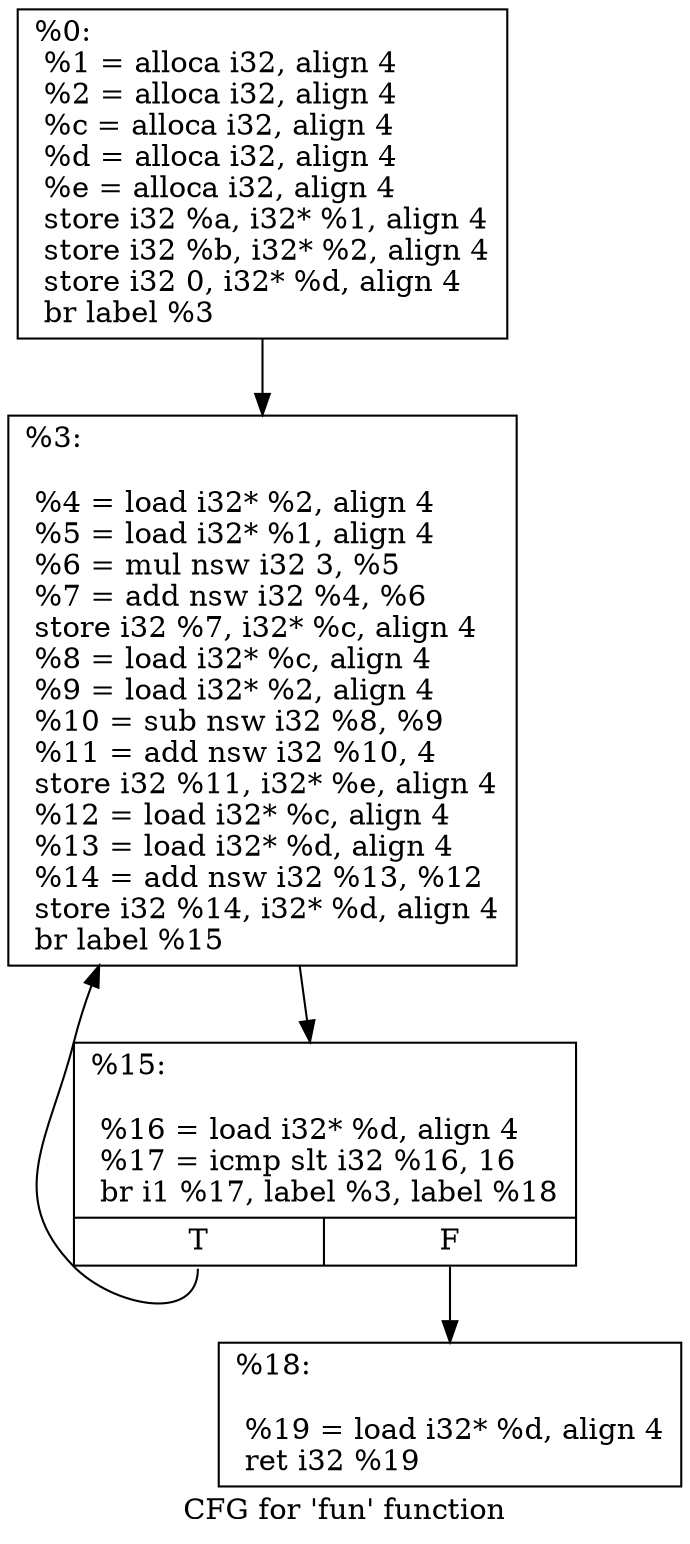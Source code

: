 digraph "CFG for 'fun' function" {
	label="CFG for 'fun' function";

	Node0xbafaee8 [shape=record,label="{%0:\l  %1 = alloca i32, align 4\l  %2 = alloca i32, align 4\l  %c = alloca i32, align 4\l  %d = alloca i32, align 4\l  %e = alloca i32, align 4\l  store i32 %a, i32* %1, align 4\l  store i32 %b, i32* %2, align 4\l  store i32 0, i32* %d, align 4\l  br label %3\l}"];
	Node0xbafaee8 -> Node0xbafaf18;
	Node0xbafaf18 [shape=record,label="{%3:\l\l  %4 = load i32* %2, align 4\l  %5 = load i32* %1, align 4\l  %6 = mul nsw i32 3, %5\l  %7 = add nsw i32 %4, %6\l  store i32 %7, i32* %c, align 4\l  %8 = load i32* %c, align 4\l  %9 = load i32* %2, align 4\l  %10 = sub nsw i32 %8, %9\l  %11 = add nsw i32 %10, 4\l  store i32 %11, i32* %e, align 4\l  %12 = load i32* %c, align 4\l  %13 = load i32* %d, align 4\l  %14 = add nsw i32 %13, %12\l  store i32 %14, i32* %d, align 4\l  br label %15\l}"];
	Node0xbafaf18 -> Node0xbafaf48;
	Node0xbafaf48 [shape=record,label="{%15:\l\l  %16 = load i32* %d, align 4\l  %17 = icmp slt i32 %16, 16\l  br i1 %17, label %3, label %18\l|{<s0>T|<s1>F}}"];
	Node0xbafaf48:s0 -> Node0xbafaf18;
	Node0xbafaf48:s1 -> Node0xbafaf78;
	Node0xbafaf78 [shape=record,label="{%18:\l\l  %19 = load i32* %d, align 4\l  ret i32 %19\l}"];
}
